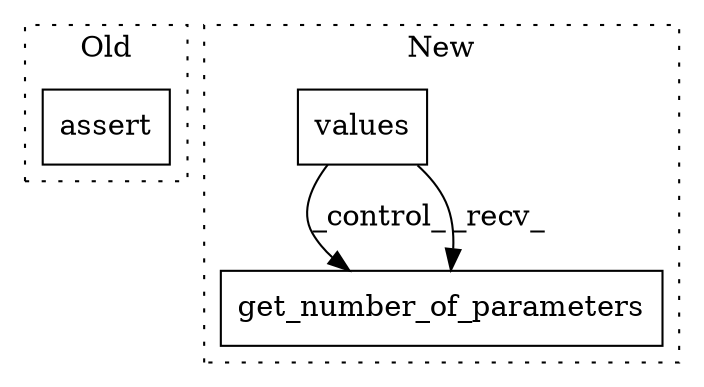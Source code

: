digraph G {
subgraph cluster0 {
1 [label="assert" a="32" s="6681,6734" l="14,1" shape="box"];
label = "Old";
style="dotted";
}
subgraph cluster1 {
2 [label="get_number_of_parameters" a="32" s="6351" l="26" shape="box"];
3 [label="values" a="32" s="6321" l="8" shape="box"];
label = "New";
style="dotted";
}
3 -> 2 [label="_control_"];
3 -> 2 [label="_recv_"];
}